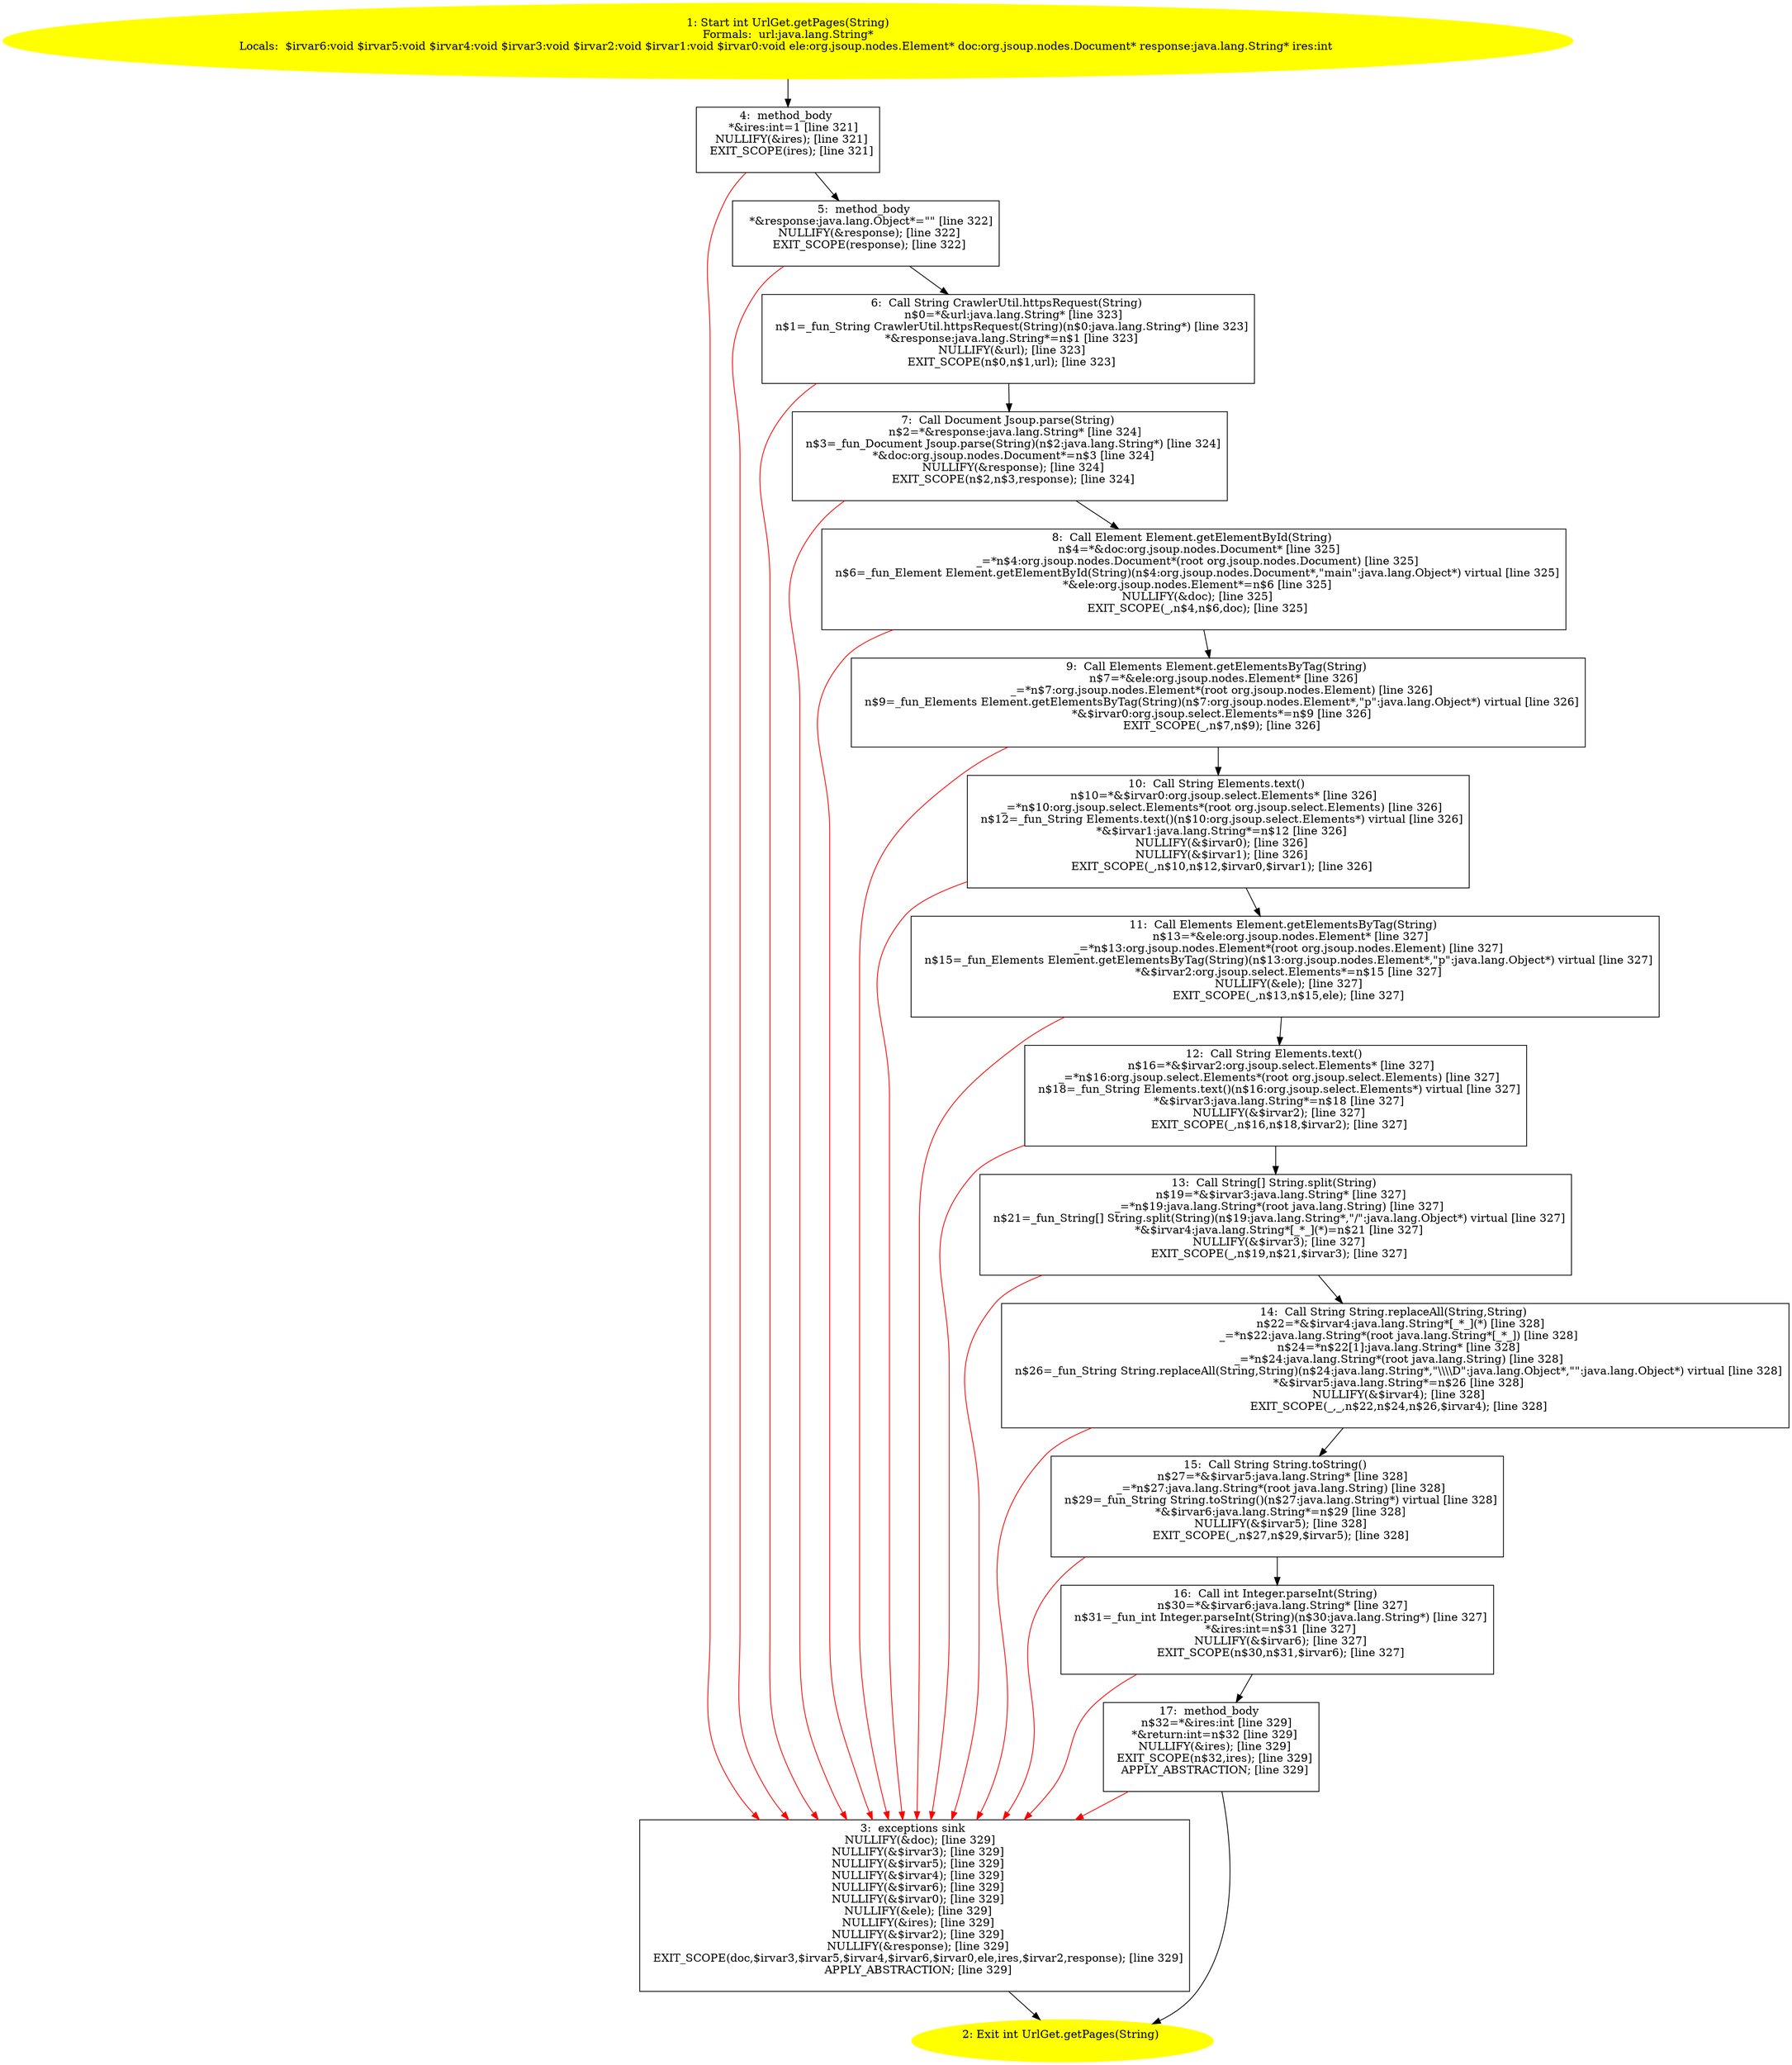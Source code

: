 /* @generated */
digraph cfg {
"com.dulishuo.shenqingfang.offer.UrlGet.getPages(java.lang.String):int.69ffb04aa6b9c108dde4a00373460cdb_1" [label="1: Start int UrlGet.getPages(String)\nFormals:  url:java.lang.String*\nLocals:  $irvar6:void $irvar5:void $irvar4:void $irvar3:void $irvar2:void $irvar1:void $irvar0:void ele:org.jsoup.nodes.Element* doc:org.jsoup.nodes.Document* response:java.lang.String* ires:int \n  " color=yellow style=filled]
	

	 "com.dulishuo.shenqingfang.offer.UrlGet.getPages(java.lang.String):int.69ffb04aa6b9c108dde4a00373460cdb_1" -> "com.dulishuo.shenqingfang.offer.UrlGet.getPages(java.lang.String):int.69ffb04aa6b9c108dde4a00373460cdb_4" ;
"com.dulishuo.shenqingfang.offer.UrlGet.getPages(java.lang.String):int.69ffb04aa6b9c108dde4a00373460cdb_2" [label="2: Exit int UrlGet.getPages(String) \n  " color=yellow style=filled]
	

"com.dulishuo.shenqingfang.offer.UrlGet.getPages(java.lang.String):int.69ffb04aa6b9c108dde4a00373460cdb_3" [label="3:  exceptions sink \n   NULLIFY(&doc); [line 329]\n  NULLIFY(&$irvar3); [line 329]\n  NULLIFY(&$irvar5); [line 329]\n  NULLIFY(&$irvar4); [line 329]\n  NULLIFY(&$irvar6); [line 329]\n  NULLIFY(&$irvar0); [line 329]\n  NULLIFY(&ele); [line 329]\n  NULLIFY(&ires); [line 329]\n  NULLIFY(&$irvar2); [line 329]\n  NULLIFY(&response); [line 329]\n  EXIT_SCOPE(doc,$irvar3,$irvar5,$irvar4,$irvar6,$irvar0,ele,ires,$irvar2,response); [line 329]\n  APPLY_ABSTRACTION; [line 329]\n " shape="box"]
	

	 "com.dulishuo.shenqingfang.offer.UrlGet.getPages(java.lang.String):int.69ffb04aa6b9c108dde4a00373460cdb_3" -> "com.dulishuo.shenqingfang.offer.UrlGet.getPages(java.lang.String):int.69ffb04aa6b9c108dde4a00373460cdb_2" ;
"com.dulishuo.shenqingfang.offer.UrlGet.getPages(java.lang.String):int.69ffb04aa6b9c108dde4a00373460cdb_4" [label="4:  method_body \n   *&ires:int=1 [line 321]\n  NULLIFY(&ires); [line 321]\n  EXIT_SCOPE(ires); [line 321]\n " shape="box"]
	

	 "com.dulishuo.shenqingfang.offer.UrlGet.getPages(java.lang.String):int.69ffb04aa6b9c108dde4a00373460cdb_4" -> "com.dulishuo.shenqingfang.offer.UrlGet.getPages(java.lang.String):int.69ffb04aa6b9c108dde4a00373460cdb_5" ;
	 "com.dulishuo.shenqingfang.offer.UrlGet.getPages(java.lang.String):int.69ffb04aa6b9c108dde4a00373460cdb_4" -> "com.dulishuo.shenqingfang.offer.UrlGet.getPages(java.lang.String):int.69ffb04aa6b9c108dde4a00373460cdb_3" [color="red" ];
"com.dulishuo.shenqingfang.offer.UrlGet.getPages(java.lang.String):int.69ffb04aa6b9c108dde4a00373460cdb_5" [label="5:  method_body \n   *&response:java.lang.Object*=\"\" [line 322]\n  NULLIFY(&response); [line 322]\n  EXIT_SCOPE(response); [line 322]\n " shape="box"]
	

	 "com.dulishuo.shenqingfang.offer.UrlGet.getPages(java.lang.String):int.69ffb04aa6b9c108dde4a00373460cdb_5" -> "com.dulishuo.shenqingfang.offer.UrlGet.getPages(java.lang.String):int.69ffb04aa6b9c108dde4a00373460cdb_6" ;
	 "com.dulishuo.shenqingfang.offer.UrlGet.getPages(java.lang.String):int.69ffb04aa6b9c108dde4a00373460cdb_5" -> "com.dulishuo.shenqingfang.offer.UrlGet.getPages(java.lang.String):int.69ffb04aa6b9c108dde4a00373460cdb_3" [color="red" ];
"com.dulishuo.shenqingfang.offer.UrlGet.getPages(java.lang.String):int.69ffb04aa6b9c108dde4a00373460cdb_6" [label="6:  Call String CrawlerUtil.httpsRequest(String) \n   n$0=*&url:java.lang.String* [line 323]\n  n$1=_fun_String CrawlerUtil.httpsRequest(String)(n$0:java.lang.String*) [line 323]\n  *&response:java.lang.String*=n$1 [line 323]\n  NULLIFY(&url); [line 323]\n  EXIT_SCOPE(n$0,n$1,url); [line 323]\n " shape="box"]
	

	 "com.dulishuo.shenqingfang.offer.UrlGet.getPages(java.lang.String):int.69ffb04aa6b9c108dde4a00373460cdb_6" -> "com.dulishuo.shenqingfang.offer.UrlGet.getPages(java.lang.String):int.69ffb04aa6b9c108dde4a00373460cdb_7" ;
	 "com.dulishuo.shenqingfang.offer.UrlGet.getPages(java.lang.String):int.69ffb04aa6b9c108dde4a00373460cdb_6" -> "com.dulishuo.shenqingfang.offer.UrlGet.getPages(java.lang.String):int.69ffb04aa6b9c108dde4a00373460cdb_3" [color="red" ];
"com.dulishuo.shenqingfang.offer.UrlGet.getPages(java.lang.String):int.69ffb04aa6b9c108dde4a00373460cdb_7" [label="7:  Call Document Jsoup.parse(String) \n   n$2=*&response:java.lang.String* [line 324]\n  n$3=_fun_Document Jsoup.parse(String)(n$2:java.lang.String*) [line 324]\n  *&doc:org.jsoup.nodes.Document*=n$3 [line 324]\n  NULLIFY(&response); [line 324]\n  EXIT_SCOPE(n$2,n$3,response); [line 324]\n " shape="box"]
	

	 "com.dulishuo.shenqingfang.offer.UrlGet.getPages(java.lang.String):int.69ffb04aa6b9c108dde4a00373460cdb_7" -> "com.dulishuo.shenqingfang.offer.UrlGet.getPages(java.lang.String):int.69ffb04aa6b9c108dde4a00373460cdb_8" ;
	 "com.dulishuo.shenqingfang.offer.UrlGet.getPages(java.lang.String):int.69ffb04aa6b9c108dde4a00373460cdb_7" -> "com.dulishuo.shenqingfang.offer.UrlGet.getPages(java.lang.String):int.69ffb04aa6b9c108dde4a00373460cdb_3" [color="red" ];
"com.dulishuo.shenqingfang.offer.UrlGet.getPages(java.lang.String):int.69ffb04aa6b9c108dde4a00373460cdb_8" [label="8:  Call Element Element.getElementById(String) \n   n$4=*&doc:org.jsoup.nodes.Document* [line 325]\n  _=*n$4:org.jsoup.nodes.Document*(root org.jsoup.nodes.Document) [line 325]\n  n$6=_fun_Element Element.getElementById(String)(n$4:org.jsoup.nodes.Document*,\"main\":java.lang.Object*) virtual [line 325]\n  *&ele:org.jsoup.nodes.Element*=n$6 [line 325]\n  NULLIFY(&doc); [line 325]\n  EXIT_SCOPE(_,n$4,n$6,doc); [line 325]\n " shape="box"]
	

	 "com.dulishuo.shenqingfang.offer.UrlGet.getPages(java.lang.String):int.69ffb04aa6b9c108dde4a00373460cdb_8" -> "com.dulishuo.shenqingfang.offer.UrlGet.getPages(java.lang.String):int.69ffb04aa6b9c108dde4a00373460cdb_9" ;
	 "com.dulishuo.shenqingfang.offer.UrlGet.getPages(java.lang.String):int.69ffb04aa6b9c108dde4a00373460cdb_8" -> "com.dulishuo.shenqingfang.offer.UrlGet.getPages(java.lang.String):int.69ffb04aa6b9c108dde4a00373460cdb_3" [color="red" ];
"com.dulishuo.shenqingfang.offer.UrlGet.getPages(java.lang.String):int.69ffb04aa6b9c108dde4a00373460cdb_9" [label="9:  Call Elements Element.getElementsByTag(String) \n   n$7=*&ele:org.jsoup.nodes.Element* [line 326]\n  _=*n$7:org.jsoup.nodes.Element*(root org.jsoup.nodes.Element) [line 326]\n  n$9=_fun_Elements Element.getElementsByTag(String)(n$7:org.jsoup.nodes.Element*,\"p\":java.lang.Object*) virtual [line 326]\n  *&$irvar0:org.jsoup.select.Elements*=n$9 [line 326]\n  EXIT_SCOPE(_,n$7,n$9); [line 326]\n " shape="box"]
	

	 "com.dulishuo.shenqingfang.offer.UrlGet.getPages(java.lang.String):int.69ffb04aa6b9c108dde4a00373460cdb_9" -> "com.dulishuo.shenqingfang.offer.UrlGet.getPages(java.lang.String):int.69ffb04aa6b9c108dde4a00373460cdb_10" ;
	 "com.dulishuo.shenqingfang.offer.UrlGet.getPages(java.lang.String):int.69ffb04aa6b9c108dde4a00373460cdb_9" -> "com.dulishuo.shenqingfang.offer.UrlGet.getPages(java.lang.String):int.69ffb04aa6b9c108dde4a00373460cdb_3" [color="red" ];
"com.dulishuo.shenqingfang.offer.UrlGet.getPages(java.lang.String):int.69ffb04aa6b9c108dde4a00373460cdb_10" [label="10:  Call String Elements.text() \n   n$10=*&$irvar0:org.jsoup.select.Elements* [line 326]\n  _=*n$10:org.jsoup.select.Elements*(root org.jsoup.select.Elements) [line 326]\n  n$12=_fun_String Elements.text()(n$10:org.jsoup.select.Elements*) virtual [line 326]\n  *&$irvar1:java.lang.String*=n$12 [line 326]\n  NULLIFY(&$irvar0); [line 326]\n  NULLIFY(&$irvar1); [line 326]\n  EXIT_SCOPE(_,n$10,n$12,$irvar0,$irvar1); [line 326]\n " shape="box"]
	

	 "com.dulishuo.shenqingfang.offer.UrlGet.getPages(java.lang.String):int.69ffb04aa6b9c108dde4a00373460cdb_10" -> "com.dulishuo.shenqingfang.offer.UrlGet.getPages(java.lang.String):int.69ffb04aa6b9c108dde4a00373460cdb_11" ;
	 "com.dulishuo.shenqingfang.offer.UrlGet.getPages(java.lang.String):int.69ffb04aa6b9c108dde4a00373460cdb_10" -> "com.dulishuo.shenqingfang.offer.UrlGet.getPages(java.lang.String):int.69ffb04aa6b9c108dde4a00373460cdb_3" [color="red" ];
"com.dulishuo.shenqingfang.offer.UrlGet.getPages(java.lang.String):int.69ffb04aa6b9c108dde4a00373460cdb_11" [label="11:  Call Elements Element.getElementsByTag(String) \n   n$13=*&ele:org.jsoup.nodes.Element* [line 327]\n  _=*n$13:org.jsoup.nodes.Element*(root org.jsoup.nodes.Element) [line 327]\n  n$15=_fun_Elements Element.getElementsByTag(String)(n$13:org.jsoup.nodes.Element*,\"p\":java.lang.Object*) virtual [line 327]\n  *&$irvar2:org.jsoup.select.Elements*=n$15 [line 327]\n  NULLIFY(&ele); [line 327]\n  EXIT_SCOPE(_,n$13,n$15,ele); [line 327]\n " shape="box"]
	

	 "com.dulishuo.shenqingfang.offer.UrlGet.getPages(java.lang.String):int.69ffb04aa6b9c108dde4a00373460cdb_11" -> "com.dulishuo.shenqingfang.offer.UrlGet.getPages(java.lang.String):int.69ffb04aa6b9c108dde4a00373460cdb_12" ;
	 "com.dulishuo.shenqingfang.offer.UrlGet.getPages(java.lang.String):int.69ffb04aa6b9c108dde4a00373460cdb_11" -> "com.dulishuo.shenqingfang.offer.UrlGet.getPages(java.lang.String):int.69ffb04aa6b9c108dde4a00373460cdb_3" [color="red" ];
"com.dulishuo.shenqingfang.offer.UrlGet.getPages(java.lang.String):int.69ffb04aa6b9c108dde4a00373460cdb_12" [label="12:  Call String Elements.text() \n   n$16=*&$irvar2:org.jsoup.select.Elements* [line 327]\n  _=*n$16:org.jsoup.select.Elements*(root org.jsoup.select.Elements) [line 327]\n  n$18=_fun_String Elements.text()(n$16:org.jsoup.select.Elements*) virtual [line 327]\n  *&$irvar3:java.lang.String*=n$18 [line 327]\n  NULLIFY(&$irvar2); [line 327]\n  EXIT_SCOPE(_,n$16,n$18,$irvar2); [line 327]\n " shape="box"]
	

	 "com.dulishuo.shenqingfang.offer.UrlGet.getPages(java.lang.String):int.69ffb04aa6b9c108dde4a00373460cdb_12" -> "com.dulishuo.shenqingfang.offer.UrlGet.getPages(java.lang.String):int.69ffb04aa6b9c108dde4a00373460cdb_13" ;
	 "com.dulishuo.shenqingfang.offer.UrlGet.getPages(java.lang.String):int.69ffb04aa6b9c108dde4a00373460cdb_12" -> "com.dulishuo.shenqingfang.offer.UrlGet.getPages(java.lang.String):int.69ffb04aa6b9c108dde4a00373460cdb_3" [color="red" ];
"com.dulishuo.shenqingfang.offer.UrlGet.getPages(java.lang.String):int.69ffb04aa6b9c108dde4a00373460cdb_13" [label="13:  Call String[] String.split(String) \n   n$19=*&$irvar3:java.lang.String* [line 327]\n  _=*n$19:java.lang.String*(root java.lang.String) [line 327]\n  n$21=_fun_String[] String.split(String)(n$19:java.lang.String*,\"/\":java.lang.Object*) virtual [line 327]\n  *&$irvar4:java.lang.String*[_*_](*)=n$21 [line 327]\n  NULLIFY(&$irvar3); [line 327]\n  EXIT_SCOPE(_,n$19,n$21,$irvar3); [line 327]\n " shape="box"]
	

	 "com.dulishuo.shenqingfang.offer.UrlGet.getPages(java.lang.String):int.69ffb04aa6b9c108dde4a00373460cdb_13" -> "com.dulishuo.shenqingfang.offer.UrlGet.getPages(java.lang.String):int.69ffb04aa6b9c108dde4a00373460cdb_14" ;
	 "com.dulishuo.shenqingfang.offer.UrlGet.getPages(java.lang.String):int.69ffb04aa6b9c108dde4a00373460cdb_13" -> "com.dulishuo.shenqingfang.offer.UrlGet.getPages(java.lang.String):int.69ffb04aa6b9c108dde4a00373460cdb_3" [color="red" ];
"com.dulishuo.shenqingfang.offer.UrlGet.getPages(java.lang.String):int.69ffb04aa6b9c108dde4a00373460cdb_14" [label="14:  Call String String.replaceAll(String,String) \n   n$22=*&$irvar4:java.lang.String*[_*_](*) [line 328]\n  _=*n$22:java.lang.String*(root java.lang.String*[_*_]) [line 328]\n  n$24=*n$22[1]:java.lang.String* [line 328]\n  _=*n$24:java.lang.String*(root java.lang.String) [line 328]\n  n$26=_fun_String String.replaceAll(String,String)(n$24:java.lang.String*,\"\\\\\\\\D\":java.lang.Object*,\"\":java.lang.Object*) virtual [line 328]\n  *&$irvar5:java.lang.String*=n$26 [line 328]\n  NULLIFY(&$irvar4); [line 328]\n  EXIT_SCOPE(_,_,n$22,n$24,n$26,$irvar4); [line 328]\n " shape="box"]
	

	 "com.dulishuo.shenqingfang.offer.UrlGet.getPages(java.lang.String):int.69ffb04aa6b9c108dde4a00373460cdb_14" -> "com.dulishuo.shenqingfang.offer.UrlGet.getPages(java.lang.String):int.69ffb04aa6b9c108dde4a00373460cdb_15" ;
	 "com.dulishuo.shenqingfang.offer.UrlGet.getPages(java.lang.String):int.69ffb04aa6b9c108dde4a00373460cdb_14" -> "com.dulishuo.shenqingfang.offer.UrlGet.getPages(java.lang.String):int.69ffb04aa6b9c108dde4a00373460cdb_3" [color="red" ];
"com.dulishuo.shenqingfang.offer.UrlGet.getPages(java.lang.String):int.69ffb04aa6b9c108dde4a00373460cdb_15" [label="15:  Call String String.toString() \n   n$27=*&$irvar5:java.lang.String* [line 328]\n  _=*n$27:java.lang.String*(root java.lang.String) [line 328]\n  n$29=_fun_String String.toString()(n$27:java.lang.String*) virtual [line 328]\n  *&$irvar6:java.lang.String*=n$29 [line 328]\n  NULLIFY(&$irvar5); [line 328]\n  EXIT_SCOPE(_,n$27,n$29,$irvar5); [line 328]\n " shape="box"]
	

	 "com.dulishuo.shenqingfang.offer.UrlGet.getPages(java.lang.String):int.69ffb04aa6b9c108dde4a00373460cdb_15" -> "com.dulishuo.shenqingfang.offer.UrlGet.getPages(java.lang.String):int.69ffb04aa6b9c108dde4a00373460cdb_16" ;
	 "com.dulishuo.shenqingfang.offer.UrlGet.getPages(java.lang.String):int.69ffb04aa6b9c108dde4a00373460cdb_15" -> "com.dulishuo.shenqingfang.offer.UrlGet.getPages(java.lang.String):int.69ffb04aa6b9c108dde4a00373460cdb_3" [color="red" ];
"com.dulishuo.shenqingfang.offer.UrlGet.getPages(java.lang.String):int.69ffb04aa6b9c108dde4a00373460cdb_16" [label="16:  Call int Integer.parseInt(String) \n   n$30=*&$irvar6:java.lang.String* [line 327]\n  n$31=_fun_int Integer.parseInt(String)(n$30:java.lang.String*) [line 327]\n  *&ires:int=n$31 [line 327]\n  NULLIFY(&$irvar6); [line 327]\n  EXIT_SCOPE(n$30,n$31,$irvar6); [line 327]\n " shape="box"]
	

	 "com.dulishuo.shenqingfang.offer.UrlGet.getPages(java.lang.String):int.69ffb04aa6b9c108dde4a00373460cdb_16" -> "com.dulishuo.shenqingfang.offer.UrlGet.getPages(java.lang.String):int.69ffb04aa6b9c108dde4a00373460cdb_17" ;
	 "com.dulishuo.shenqingfang.offer.UrlGet.getPages(java.lang.String):int.69ffb04aa6b9c108dde4a00373460cdb_16" -> "com.dulishuo.shenqingfang.offer.UrlGet.getPages(java.lang.String):int.69ffb04aa6b9c108dde4a00373460cdb_3" [color="red" ];
"com.dulishuo.shenqingfang.offer.UrlGet.getPages(java.lang.String):int.69ffb04aa6b9c108dde4a00373460cdb_17" [label="17:  method_body \n   n$32=*&ires:int [line 329]\n  *&return:int=n$32 [line 329]\n  NULLIFY(&ires); [line 329]\n  EXIT_SCOPE(n$32,ires); [line 329]\n  APPLY_ABSTRACTION; [line 329]\n " shape="box"]
	

	 "com.dulishuo.shenqingfang.offer.UrlGet.getPages(java.lang.String):int.69ffb04aa6b9c108dde4a00373460cdb_17" -> "com.dulishuo.shenqingfang.offer.UrlGet.getPages(java.lang.String):int.69ffb04aa6b9c108dde4a00373460cdb_2" ;
	 "com.dulishuo.shenqingfang.offer.UrlGet.getPages(java.lang.String):int.69ffb04aa6b9c108dde4a00373460cdb_17" -> "com.dulishuo.shenqingfang.offer.UrlGet.getPages(java.lang.String):int.69ffb04aa6b9c108dde4a00373460cdb_3" [color="red" ];
}
